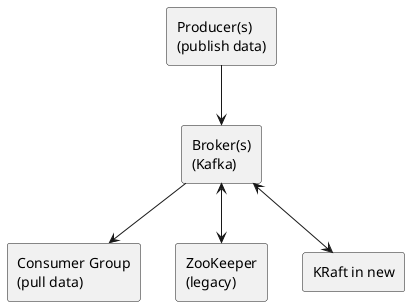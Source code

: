 @startuml
rectangle "Producer(s)\n(publish data)" as producer
rectangle "Broker(s)\n(Kafka)" as broker
rectangle "Consumer Group\n(pull data)" as consumer
rectangle "ZooKeeper\n(legacy)" as zk
rectangle "KRaft in new" as kraft

producer --> broker
broker --> consumer
broker <--> zk
broker <--> kraft

@enduml
